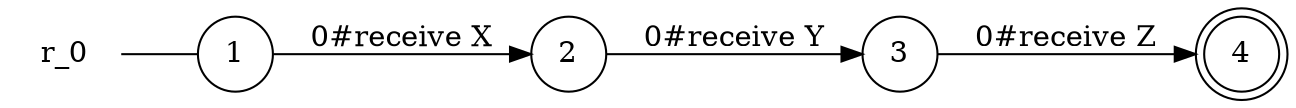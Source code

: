 digraph r_0 {
	rankdir="LR";
	n_0 [label="r_0", shape="plaintext"];
	n_1 [id="1", shape=circle, label="1"];
	n_0 -> n_1 [arrowhead=none];
	n_2 [id="2", shape=circle, label="3"];
	n_3 [id="4", shape=doublecircle, label="4"];
	n_4 [id="3", shape=circle, label="2"];

	n_2 -> n_3 [id="[$e|0]", label="0#receive Z"];
	n_1 -> n_4 [id="[$e|1]", label="0#receive X"];
	n_4 -> n_2 [id="[$e|2]", label="0#receive Y"];
}
